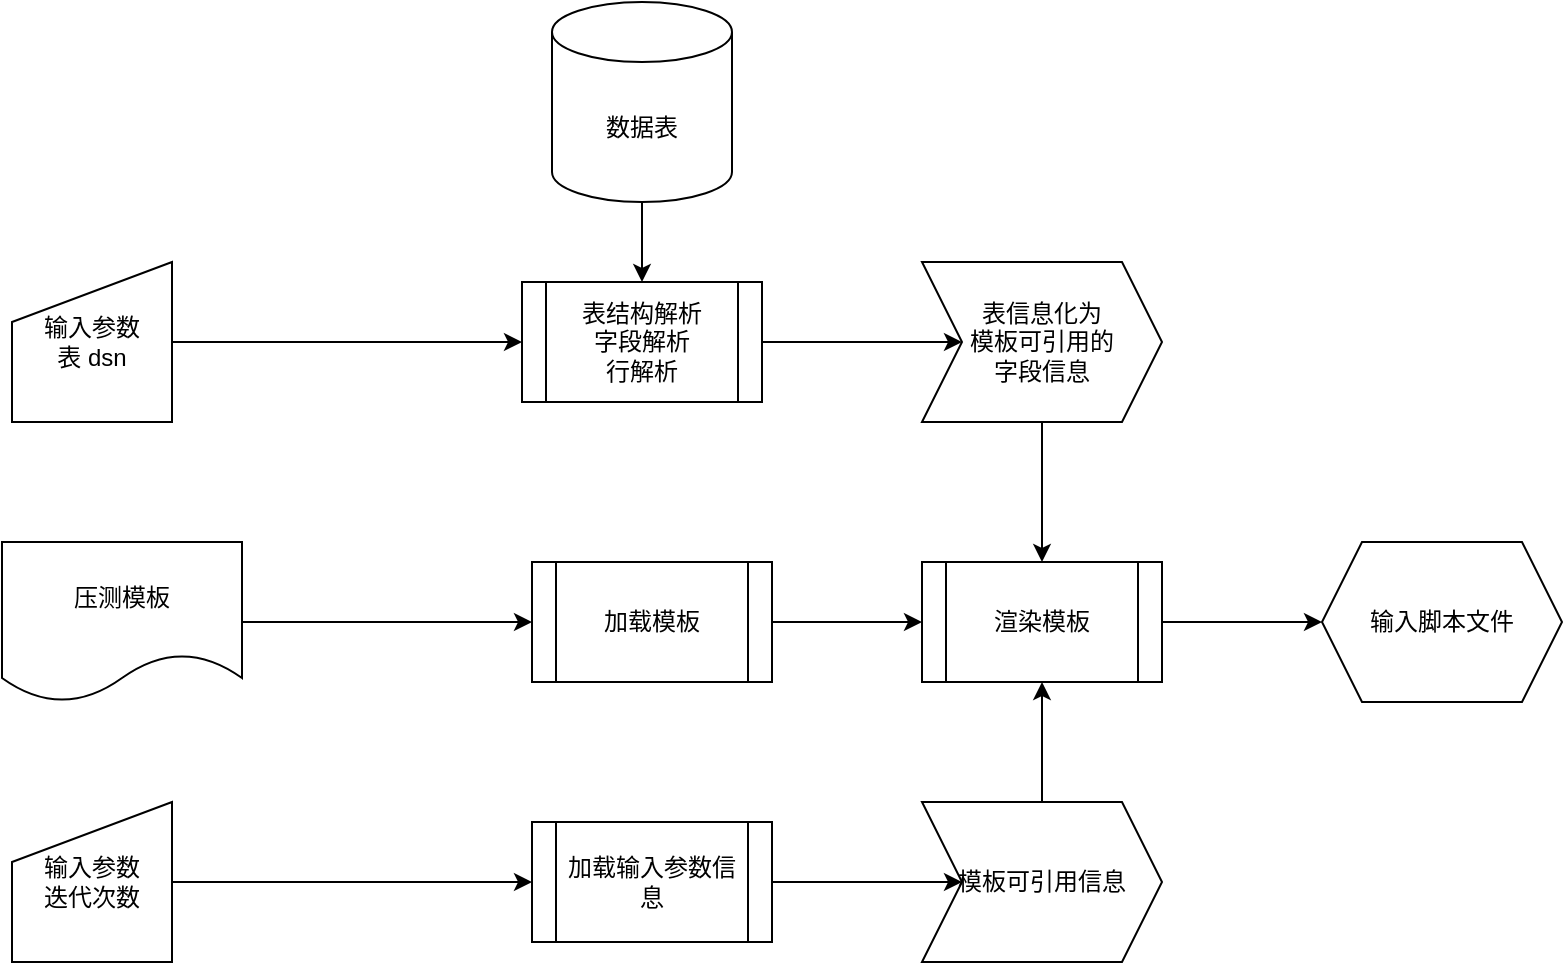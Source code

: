 <mxfile>
    <diagram id="d0Ze2pAyrYvg8L6off2X" name="第 1 页">
        <mxGraphModel dx="775" dy="647" grid="1" gridSize="10" guides="1" tooltips="1" connect="1" arrows="1" fold="1" page="1" pageScale="1" pageWidth="1169" pageHeight="827" math="0" shadow="0">
            <root>
                <mxCell id="0"/>
                <mxCell id="1" parent="0"/>
                <mxCell id="7" style="edgeStyle=none;html=1;entryX=0.5;entryY=0;entryDx=0;entryDy=0;" parent="1" source="3" target="8" edge="1">
                    <mxGeometry relative="1" as="geometry">
                        <mxPoint x="210" y="180" as="targetPoint"/>
                    </mxGeometry>
                </mxCell>
                <mxCell id="3" value="数据表" style="shape=cylinder3;whiteSpace=wrap;html=1;boundedLbl=1;backgroundOutline=1;size=15;" parent="1" vertex="1">
                    <mxGeometry x="295" y="10" width="90" height="100" as="geometry"/>
                </mxCell>
                <mxCell id="14" style="edgeStyle=none;html=1;entryX=0;entryY=0.5;entryDx=0;entryDy=0;" parent="1" source="5" target="13" edge="1">
                    <mxGeometry relative="1" as="geometry"/>
                </mxCell>
                <mxCell id="5" value="压测模板" style="shape=document;whiteSpace=wrap;html=1;boundedLbl=1;" parent="1" vertex="1">
                    <mxGeometry x="20" y="280" width="120" height="80" as="geometry"/>
                </mxCell>
                <mxCell id="11" style="edgeStyle=none;html=1;entryX=0;entryY=0.5;entryDx=0;entryDy=0;" parent="1" source="8" target="10" edge="1">
                    <mxGeometry relative="1" as="geometry"/>
                </mxCell>
                <mxCell id="8" value="表结构解析&lt;br&gt;字段解析&lt;br&gt;行解析" style="shape=process;whiteSpace=wrap;html=1;backgroundOutline=1;" parent="1" vertex="1">
                    <mxGeometry x="280" y="150" width="120" height="60" as="geometry"/>
                </mxCell>
                <mxCell id="19" value="" style="edgeStyle=none;html=1;" parent="1" source="9" target="18" edge="1">
                    <mxGeometry relative="1" as="geometry"/>
                </mxCell>
                <mxCell id="9" value="输入参数&lt;br&gt;迭代次数&lt;br&gt;" style="shape=manualInput;whiteSpace=wrap;html=1;" parent="1" vertex="1">
                    <mxGeometry x="25" y="410" width="80" height="80" as="geometry"/>
                </mxCell>
                <mxCell id="23" style="edgeStyle=none;html=1;entryX=0.5;entryY=0;entryDx=0;entryDy=0;" parent="1" source="10" target="16" edge="1">
                    <mxGeometry relative="1" as="geometry"/>
                </mxCell>
                <mxCell id="10" value="表信息化为&lt;br&gt;模板可引用的&lt;br&gt;字段信息" style="shape=step;perimeter=stepPerimeter;whiteSpace=wrap;html=1;fixedSize=1;" parent="1" vertex="1">
                    <mxGeometry x="480" y="140" width="120" height="80" as="geometry"/>
                </mxCell>
                <mxCell id="17" value="" style="edgeStyle=none;html=1;" parent="1" source="13" target="16" edge="1">
                    <mxGeometry relative="1" as="geometry"/>
                </mxCell>
                <mxCell id="13" value="加载模板" style="shape=process;whiteSpace=wrap;html=1;backgroundOutline=1;" parent="1" vertex="1">
                    <mxGeometry x="285" y="290" width="120" height="60" as="geometry"/>
                </mxCell>
                <mxCell id="25" style="edgeStyle=none;html=1;entryX=0;entryY=0.5;entryDx=0;entryDy=0;" parent="1" source="16" target="24" edge="1">
                    <mxGeometry relative="1" as="geometry"/>
                </mxCell>
                <mxCell id="16" value="渲染模板" style="shape=process;whiteSpace=wrap;html=1;backgroundOutline=1;" parent="1" vertex="1">
                    <mxGeometry x="480" y="290" width="120" height="60" as="geometry"/>
                </mxCell>
                <mxCell id="21" value="" style="edgeStyle=none;html=1;" parent="1" source="18" target="20" edge="1">
                    <mxGeometry relative="1" as="geometry"/>
                </mxCell>
                <mxCell id="18" value="加载输入参数信息" style="shape=process;whiteSpace=wrap;html=1;backgroundOutline=1;" parent="1" vertex="1">
                    <mxGeometry x="285" y="420" width="120" height="60" as="geometry"/>
                </mxCell>
                <mxCell id="22" style="edgeStyle=none;html=1;entryX=0.5;entryY=1;entryDx=0;entryDy=0;" parent="1" source="20" target="16" edge="1">
                    <mxGeometry relative="1" as="geometry"/>
                </mxCell>
                <mxCell id="20" value="模板可引用信息" style="shape=step;perimeter=stepPerimeter;whiteSpace=wrap;html=1;fixedSize=1;" parent="1" vertex="1">
                    <mxGeometry x="480" y="410" width="120" height="80" as="geometry"/>
                </mxCell>
                <mxCell id="24" value="输入脚本文件" style="shape=hexagon;perimeter=hexagonPerimeter2;whiteSpace=wrap;html=1;fixedSize=1;" parent="1" vertex="1">
                    <mxGeometry x="680" y="280" width="120" height="80" as="geometry"/>
                </mxCell>
                <mxCell id="27" style="edgeStyle=none;html=1;entryX=0;entryY=0.5;entryDx=0;entryDy=0;" edge="1" parent="1" source="26" target="8">
                    <mxGeometry relative="1" as="geometry"/>
                </mxCell>
                <mxCell id="26" value="输入参数&lt;br&gt;表 dsn" style="shape=manualInput;whiteSpace=wrap;html=1;" vertex="1" parent="1">
                    <mxGeometry x="25" y="140" width="80" height="80" as="geometry"/>
                </mxCell>
            </root>
        </mxGraphModel>
    </diagram>
</mxfile>